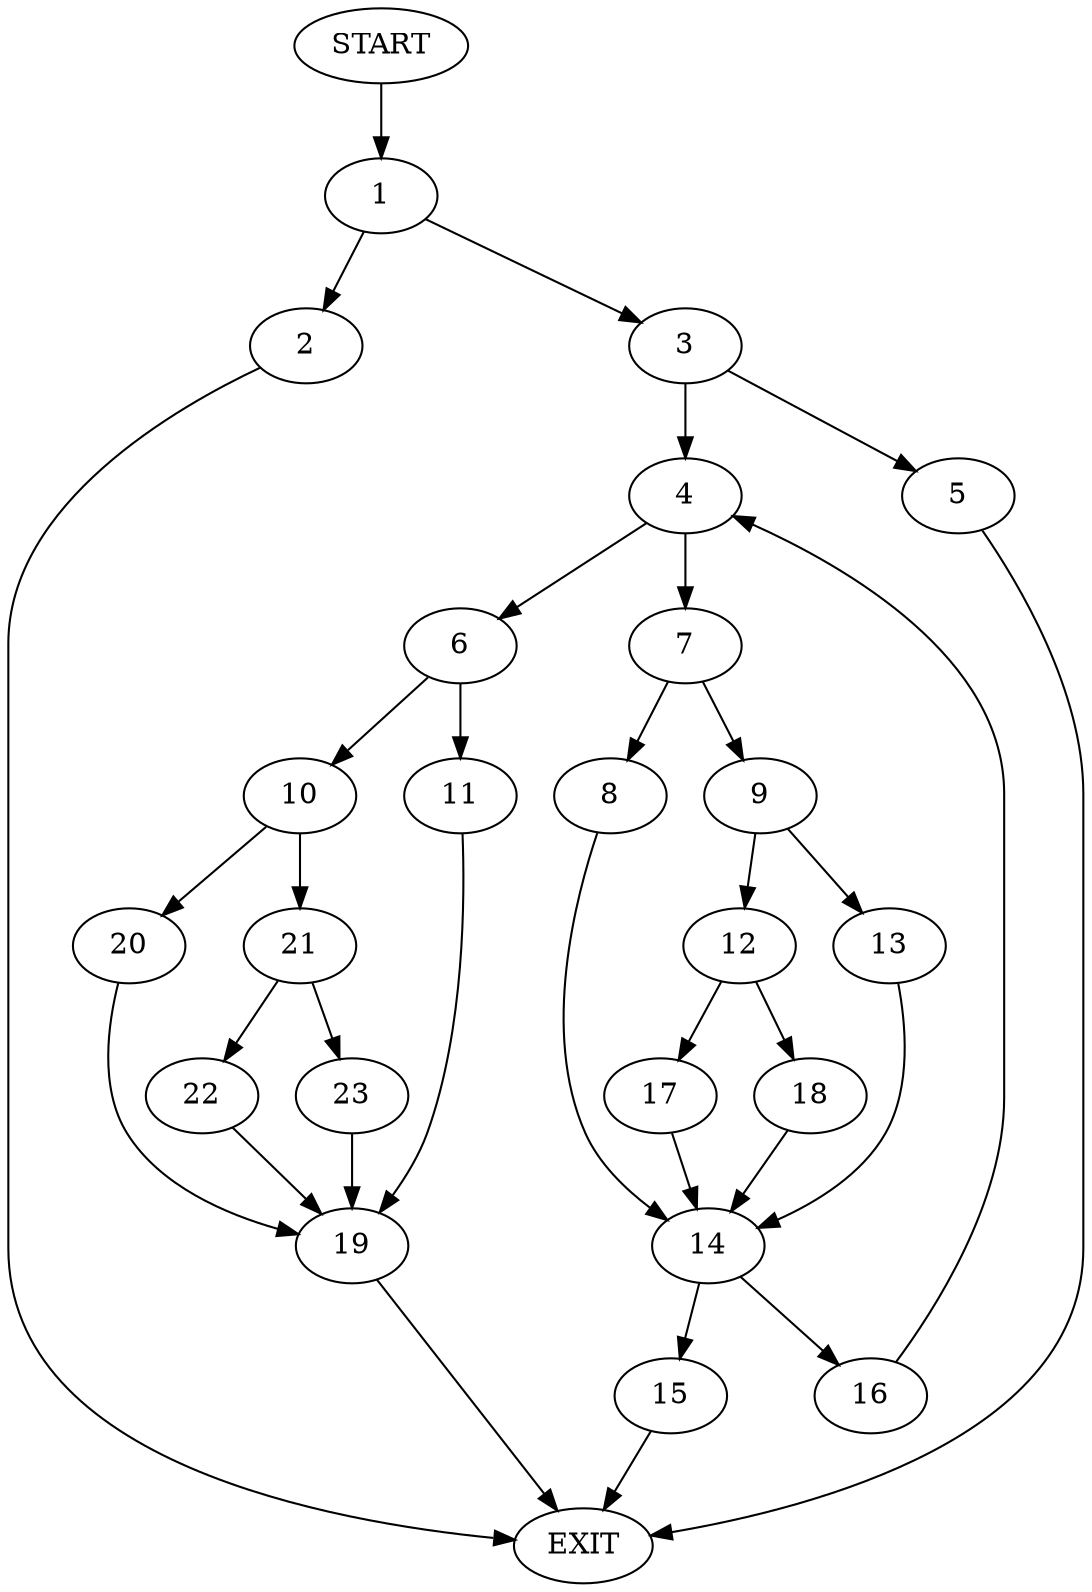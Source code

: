digraph {
0 [label="START"]
24 [label="EXIT"]
0 -> 1
1 -> 2
1 -> 3
2 -> 24
3 -> 4
3 -> 5
5 -> 24
4 -> 6
4 -> 7
7 -> 8
7 -> 9
6 -> 10
6 -> 11
9 -> 12
9 -> 13
8 -> 14
14 -> 15
14 -> 16
13 -> 14
12 -> 17
12 -> 18
18 -> 14
17 -> 14
16 -> 4
15 -> 24
11 -> 19
10 -> 20
10 -> 21
19 -> 24
21 -> 22
21 -> 23
20 -> 19
23 -> 19
22 -> 19
}

